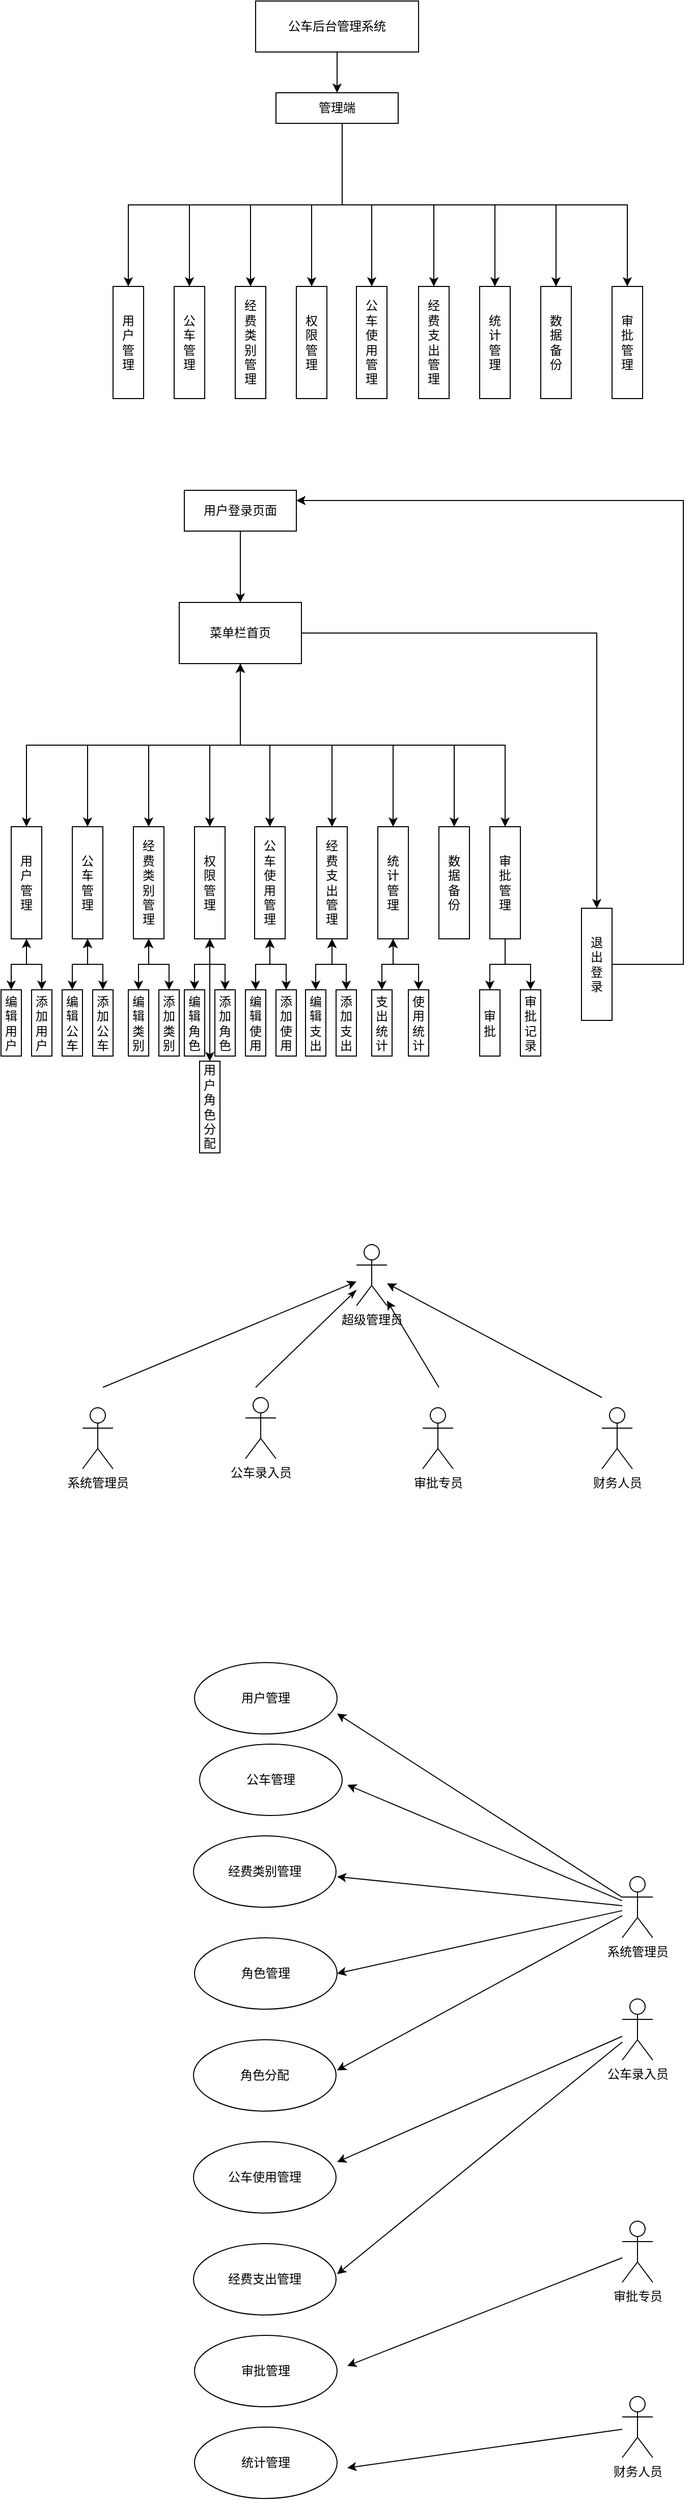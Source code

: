 <mxfile version="16.1.0" type="github">
  <diagram id="tKnEjriV3aYGxFc5lnND" name="Page-1">
    <mxGraphModel dx="1559" dy="891" grid="0" gridSize="10" guides="1" tooltips="1" connect="1" arrows="1" fold="1" page="1" pageScale="1" pageWidth="827" pageHeight="1169" math="0" shadow="0">
      <root>
        <mxCell id="0" />
        <mxCell id="1" parent="0" />
        <mxCell id="o7j8MIXzgkDj8vWXBpj4-12" style="edgeStyle=orthogonalEdgeStyle;rounded=0;orthogonalLoop=1;jettySize=auto;html=1;entryX=0.5;entryY=0;entryDx=0;entryDy=0;" edge="1" parent="1" source="o7j8MIXzgkDj8vWXBpj4-1" target="o7j8MIXzgkDj8vWXBpj4-7">
          <mxGeometry relative="1" as="geometry">
            <Array as="points">
              <mxPoint x="385" y="300" />
              <mxPoint x="355" y="300" />
            </Array>
          </mxGeometry>
        </mxCell>
        <mxCell id="o7j8MIXzgkDj8vWXBpj4-13" style="edgeStyle=orthogonalEdgeStyle;rounded=0;orthogonalLoop=1;jettySize=auto;html=1;" edge="1" parent="1" source="o7j8MIXzgkDj8vWXBpj4-1" target="o7j8MIXzgkDj8vWXBpj4-8">
          <mxGeometry relative="1" as="geometry">
            <Array as="points">
              <mxPoint x="385" y="300" />
              <mxPoint x="414" y="300" />
            </Array>
          </mxGeometry>
        </mxCell>
        <mxCell id="o7j8MIXzgkDj8vWXBpj4-14" style="edgeStyle=orthogonalEdgeStyle;rounded=0;orthogonalLoop=1;jettySize=auto;html=1;entryX=0.5;entryY=0;entryDx=0;entryDy=0;" edge="1" parent="1" source="o7j8MIXzgkDj8vWXBpj4-1" target="o7j8MIXzgkDj8vWXBpj4-9">
          <mxGeometry relative="1" as="geometry">
            <Array as="points">
              <mxPoint x="385" y="300" />
              <mxPoint x="475" y="300" />
            </Array>
          </mxGeometry>
        </mxCell>
        <mxCell id="o7j8MIXzgkDj8vWXBpj4-16" style="edgeStyle=orthogonalEdgeStyle;rounded=0;orthogonalLoop=1;jettySize=auto;html=1;entryX=0.5;entryY=0;entryDx=0;entryDy=0;" edge="1" parent="1" source="o7j8MIXzgkDj8vWXBpj4-1" target="o7j8MIXzgkDj8vWXBpj4-6">
          <mxGeometry relative="1" as="geometry">
            <Array as="points">
              <mxPoint x="385" y="300" />
              <mxPoint x="295" y="300" />
            </Array>
          </mxGeometry>
        </mxCell>
        <mxCell id="o7j8MIXzgkDj8vWXBpj4-20" style="edgeStyle=orthogonalEdgeStyle;rounded=0;orthogonalLoop=1;jettySize=auto;html=1;entryX=0.5;entryY=0;entryDx=0;entryDy=0;" edge="1" parent="1" source="o7j8MIXzgkDj8vWXBpj4-1" target="o7j8MIXzgkDj8vWXBpj4-10">
          <mxGeometry relative="1" as="geometry">
            <Array as="points">
              <mxPoint x="385" y="300" />
              <mxPoint x="535" y="300" />
            </Array>
          </mxGeometry>
        </mxCell>
        <mxCell id="o7j8MIXzgkDj8vWXBpj4-22" style="edgeStyle=orthogonalEdgeStyle;rounded=0;orthogonalLoop=1;jettySize=auto;html=1;entryX=0.5;entryY=0;entryDx=0;entryDy=0;" edge="1" parent="1" source="o7j8MIXzgkDj8vWXBpj4-1" target="o7j8MIXzgkDj8vWXBpj4-11">
          <mxGeometry relative="1" as="geometry">
            <Array as="points">
              <mxPoint x="385" y="300" />
              <mxPoint x="595" y="300" />
            </Array>
          </mxGeometry>
        </mxCell>
        <mxCell id="o7j8MIXzgkDj8vWXBpj4-23" style="edgeStyle=orthogonalEdgeStyle;rounded=0;orthogonalLoop=1;jettySize=auto;html=1;entryX=0.5;entryY=0;entryDx=0;entryDy=0;" edge="1" parent="1" source="o7j8MIXzgkDj8vWXBpj4-1" target="o7j8MIXzgkDj8vWXBpj4-5">
          <mxGeometry relative="1" as="geometry">
            <Array as="points">
              <mxPoint x="385" y="300" />
              <mxPoint x="235" y="300" />
            </Array>
          </mxGeometry>
        </mxCell>
        <mxCell id="o7j8MIXzgkDj8vWXBpj4-24" style="edgeStyle=orthogonalEdgeStyle;rounded=0;orthogonalLoop=1;jettySize=auto;html=1;entryX=0.5;entryY=0;entryDx=0;entryDy=0;" edge="1" parent="1" source="o7j8MIXzgkDj8vWXBpj4-1" target="o7j8MIXzgkDj8vWXBpj4-4">
          <mxGeometry relative="1" as="geometry">
            <Array as="points">
              <mxPoint x="385" y="300" />
              <mxPoint x="175" y="300" />
            </Array>
          </mxGeometry>
        </mxCell>
        <mxCell id="o7j8MIXzgkDj8vWXBpj4-149" style="edgeStyle=orthogonalEdgeStyle;rounded=0;orthogonalLoop=1;jettySize=auto;html=1;startArrow=none;startFill=0;" edge="1" parent="1" target="o7j8MIXzgkDj8vWXBpj4-146">
          <mxGeometry relative="1" as="geometry">
            <mxPoint x="390" y="300" as="sourcePoint" />
            <Array as="points">
              <mxPoint x="380" y="300" />
              <mxPoint x="665" y="300" />
            </Array>
          </mxGeometry>
        </mxCell>
        <mxCell id="o7j8MIXzgkDj8vWXBpj4-1" value="管理端" style="rounded=0;whiteSpace=wrap;html=1;" vertex="1" parent="1">
          <mxGeometry x="320" y="190" width="120" height="30" as="geometry" />
        </mxCell>
        <mxCell id="o7j8MIXzgkDj8vWXBpj4-4" value="用&lt;br&gt;户&lt;br&gt;管&lt;br&gt;理" style="rounded=0;whiteSpace=wrap;html=1;" vertex="1" parent="1">
          <mxGeometry x="160" y="380" width="30" height="110" as="geometry" />
        </mxCell>
        <mxCell id="o7j8MIXzgkDj8vWXBpj4-5" value="公&lt;br&gt;车&lt;br&gt;管&lt;br&gt;理" style="rounded=0;whiteSpace=wrap;html=1;" vertex="1" parent="1">
          <mxGeometry x="220" y="380" width="30" height="110" as="geometry" />
        </mxCell>
        <mxCell id="o7j8MIXzgkDj8vWXBpj4-6" value="经&lt;br&gt;费&lt;br&gt;类&lt;br&gt;别&lt;br&gt;管&lt;br&gt;理" style="rounded=0;whiteSpace=wrap;html=1;" vertex="1" parent="1">
          <mxGeometry x="280" y="380" width="30" height="110" as="geometry" />
        </mxCell>
        <mxCell id="o7j8MIXzgkDj8vWXBpj4-7" value="权&lt;br&gt;限&lt;br&gt;管&lt;br&gt;理" style="rounded=0;whiteSpace=wrap;html=1;" vertex="1" parent="1">
          <mxGeometry x="340" y="380" width="30" height="110" as="geometry" />
        </mxCell>
        <mxCell id="o7j8MIXzgkDj8vWXBpj4-8" value="公&lt;br&gt;车&lt;br&gt;使&lt;br&gt;用&lt;br&gt;管&lt;br&gt;理" style="rounded=0;whiteSpace=wrap;html=1;" vertex="1" parent="1">
          <mxGeometry x="399" y="380" width="30" height="110" as="geometry" />
        </mxCell>
        <mxCell id="o7j8MIXzgkDj8vWXBpj4-9" value="经&lt;br&gt;费&lt;br&gt;支&lt;br&gt;出&lt;br&gt;管&lt;br&gt;理" style="rounded=0;whiteSpace=wrap;html=1;" vertex="1" parent="1">
          <mxGeometry x="460" y="380" width="30" height="110" as="geometry" />
        </mxCell>
        <mxCell id="o7j8MIXzgkDj8vWXBpj4-10" value="统&lt;br&gt;计&lt;br&gt;管&lt;br&gt;理" style="rounded=0;whiteSpace=wrap;html=1;" vertex="1" parent="1">
          <mxGeometry x="520" y="380" width="30" height="110" as="geometry" />
        </mxCell>
        <mxCell id="o7j8MIXzgkDj8vWXBpj4-11" value="数&lt;br&gt;据&lt;br&gt;备&lt;br&gt;份" style="rounded=0;whiteSpace=wrap;html=1;" vertex="1" parent="1">
          <mxGeometry x="580" y="380" width="30" height="110" as="geometry" />
        </mxCell>
        <mxCell id="o7j8MIXzgkDj8vWXBpj4-26" style="edgeStyle=orthogonalEdgeStyle;rounded=0;orthogonalLoop=1;jettySize=auto;html=1;entryX=0.5;entryY=0;entryDx=0;entryDy=0;" edge="1" parent="1" source="o7j8MIXzgkDj8vWXBpj4-25" target="o7j8MIXzgkDj8vWXBpj4-1">
          <mxGeometry relative="1" as="geometry" />
        </mxCell>
        <mxCell id="o7j8MIXzgkDj8vWXBpj4-25" value="&lt;span&gt;公车后台管理系统&lt;/span&gt;" style="rounded=0;whiteSpace=wrap;html=1;" vertex="1" parent="1">
          <mxGeometry x="300" y="100" width="160" height="50" as="geometry" />
        </mxCell>
        <mxCell id="o7j8MIXzgkDj8vWXBpj4-32" value="" style="edgeStyle=orthogonalEdgeStyle;rounded=0;orthogonalLoop=1;jettySize=auto;html=1;" edge="1" parent="1" source="o7j8MIXzgkDj8vWXBpj4-27" target="o7j8MIXzgkDj8vWXBpj4-31">
          <mxGeometry relative="1" as="geometry" />
        </mxCell>
        <mxCell id="o7j8MIXzgkDj8vWXBpj4-27" value="用户登录页面" style="rounded=0;whiteSpace=wrap;html=1;" vertex="1" parent="1">
          <mxGeometry x="230" y="580" width="110" height="40" as="geometry" />
        </mxCell>
        <mxCell id="o7j8MIXzgkDj8vWXBpj4-100" style="edgeStyle=orthogonalEdgeStyle;rounded=0;orthogonalLoop=1;jettySize=auto;html=1;entryX=0.5;entryY=0;entryDx=0;entryDy=0;" edge="1" parent="1" source="o7j8MIXzgkDj8vWXBpj4-31" target="o7j8MIXzgkDj8vWXBpj4-99">
          <mxGeometry relative="1" as="geometry" />
        </mxCell>
        <mxCell id="o7j8MIXzgkDj8vWXBpj4-145" style="edgeStyle=orthogonalEdgeStyle;rounded=0;orthogonalLoop=1;jettySize=auto;html=1;startArrow=classic;startFill=1;" edge="1" parent="1" source="o7j8MIXzgkDj8vWXBpj4-31" target="o7j8MIXzgkDj8vWXBpj4-144">
          <mxGeometry relative="1" as="geometry">
            <Array as="points">
              <mxPoint x="285" y="830" />
              <mxPoint x="545" y="830" />
            </Array>
          </mxGeometry>
        </mxCell>
        <mxCell id="o7j8MIXzgkDj8vWXBpj4-31" value="菜单栏首页" style="whiteSpace=wrap;html=1;rounded=0;" vertex="1" parent="1">
          <mxGeometry x="225" y="690" width="120" height="60" as="geometry" />
        </mxCell>
        <mxCell id="o7j8MIXzgkDj8vWXBpj4-83" style="edgeStyle=orthogonalEdgeStyle;rounded=0;orthogonalLoop=1;jettySize=auto;html=1;entryX=0.5;entryY=0;entryDx=0;entryDy=0;" edge="1" parent="1" target="o7j8MIXzgkDj8vWXBpj4-94">
          <mxGeometry relative="1" as="geometry">
            <mxPoint x="285" y="750" as="sourcePoint" />
            <Array as="points">
              <mxPoint x="285" y="830" />
              <mxPoint x="255" y="830" />
            </Array>
          </mxGeometry>
        </mxCell>
        <mxCell id="o7j8MIXzgkDj8vWXBpj4-84" style="edgeStyle=orthogonalEdgeStyle;rounded=0;orthogonalLoop=1;jettySize=auto;html=1;" edge="1" parent="1" target="o7j8MIXzgkDj8vWXBpj4-95">
          <mxGeometry relative="1" as="geometry">
            <mxPoint x="285" y="750" as="sourcePoint" />
            <Array as="points">
              <mxPoint x="285" y="830" />
              <mxPoint x="314" y="830" />
            </Array>
          </mxGeometry>
        </mxCell>
        <mxCell id="o7j8MIXzgkDj8vWXBpj4-85" style="edgeStyle=orthogonalEdgeStyle;rounded=0;orthogonalLoop=1;jettySize=auto;html=1;entryX=0.5;entryY=0;entryDx=0;entryDy=0;" edge="1" parent="1" target="o7j8MIXzgkDj8vWXBpj4-96">
          <mxGeometry relative="1" as="geometry">
            <mxPoint x="285" y="750" as="sourcePoint" />
            <Array as="points">
              <mxPoint x="285" y="830" />
              <mxPoint x="375" y="830" />
            </Array>
          </mxGeometry>
        </mxCell>
        <mxCell id="o7j8MIXzgkDj8vWXBpj4-86" style="edgeStyle=orthogonalEdgeStyle;rounded=0;orthogonalLoop=1;jettySize=auto;html=1;entryX=0.5;entryY=0;entryDx=0;entryDy=0;" edge="1" parent="1" target="o7j8MIXzgkDj8vWXBpj4-93">
          <mxGeometry relative="1" as="geometry">
            <mxPoint x="285" y="750" as="sourcePoint" />
            <Array as="points">
              <mxPoint x="285" y="830" />
              <mxPoint x="195" y="830" />
            </Array>
          </mxGeometry>
        </mxCell>
        <mxCell id="o7j8MIXzgkDj8vWXBpj4-87" style="edgeStyle=orthogonalEdgeStyle;rounded=0;orthogonalLoop=1;jettySize=auto;html=1;entryX=0.5;entryY=0;entryDx=0;entryDy=0;" edge="1" parent="1" target="o7j8MIXzgkDj8vWXBpj4-97">
          <mxGeometry relative="1" as="geometry">
            <mxPoint x="285" y="750" as="sourcePoint" />
            <Array as="points">
              <mxPoint x="285" y="830" />
              <mxPoint x="435" y="830" />
            </Array>
          </mxGeometry>
        </mxCell>
        <mxCell id="o7j8MIXzgkDj8vWXBpj4-88" style="edgeStyle=orthogonalEdgeStyle;rounded=0;orthogonalLoop=1;jettySize=auto;html=1;entryX=0.5;entryY=0;entryDx=0;entryDy=0;" edge="1" parent="1" target="o7j8MIXzgkDj8vWXBpj4-98">
          <mxGeometry relative="1" as="geometry">
            <mxPoint x="285" y="750" as="sourcePoint" />
            <Array as="points">
              <mxPoint x="285" y="830" />
              <mxPoint x="495" y="830" />
            </Array>
          </mxGeometry>
        </mxCell>
        <mxCell id="o7j8MIXzgkDj8vWXBpj4-89" style="edgeStyle=orthogonalEdgeStyle;rounded=0;orthogonalLoop=1;jettySize=auto;html=1;entryX=0.5;entryY=0;entryDx=0;entryDy=0;" edge="1" parent="1" target="o7j8MIXzgkDj8vWXBpj4-92">
          <mxGeometry relative="1" as="geometry">
            <mxPoint x="285" y="750" as="sourcePoint" />
            <Array as="points">
              <mxPoint x="285" y="830" />
              <mxPoint x="135" y="830" />
            </Array>
          </mxGeometry>
        </mxCell>
        <mxCell id="o7j8MIXzgkDj8vWXBpj4-90" style="edgeStyle=orthogonalEdgeStyle;rounded=0;orthogonalLoop=1;jettySize=auto;html=1;entryX=0.5;entryY=0;entryDx=0;entryDy=0;startArrow=classic;startFill=1;" edge="1" parent="1" target="o7j8MIXzgkDj8vWXBpj4-91">
          <mxGeometry relative="1" as="geometry">
            <mxPoint x="285" y="750" as="sourcePoint" />
            <Array as="points">
              <mxPoint x="285" y="830" />
              <mxPoint x="75" y="830" />
            </Array>
          </mxGeometry>
        </mxCell>
        <mxCell id="o7j8MIXzgkDj8vWXBpj4-107" style="edgeStyle=orthogonalEdgeStyle;rounded=0;orthogonalLoop=1;jettySize=auto;html=1;entryX=0.5;entryY=0;entryDx=0;entryDy=0;" edge="1" parent="1" source="o7j8MIXzgkDj8vWXBpj4-91" target="o7j8MIXzgkDj8vWXBpj4-101">
          <mxGeometry relative="1" as="geometry" />
        </mxCell>
        <mxCell id="o7j8MIXzgkDj8vWXBpj4-108" style="edgeStyle=orthogonalEdgeStyle;rounded=0;orthogonalLoop=1;jettySize=auto;html=1;startArrow=classic;startFill=1;" edge="1" parent="1" source="o7j8MIXzgkDj8vWXBpj4-91" target="o7j8MIXzgkDj8vWXBpj4-102">
          <mxGeometry relative="1" as="geometry" />
        </mxCell>
        <mxCell id="o7j8MIXzgkDj8vWXBpj4-91" value="用&lt;br&gt;户&lt;br&gt;管&lt;br&gt;理" style="rounded=0;whiteSpace=wrap;html=1;" vertex="1" parent="1">
          <mxGeometry x="60" y="910" width="30" height="110" as="geometry" />
        </mxCell>
        <mxCell id="o7j8MIXzgkDj8vWXBpj4-129" style="edgeStyle=orthogonalEdgeStyle;rounded=0;orthogonalLoop=1;jettySize=auto;html=1;entryX=0.5;entryY=0;entryDx=0;entryDy=0;startArrow=classic;startFill=1;" edge="1" parent="1" source="o7j8MIXzgkDj8vWXBpj4-92" target="o7j8MIXzgkDj8vWXBpj4-118">
          <mxGeometry relative="1" as="geometry" />
        </mxCell>
        <mxCell id="o7j8MIXzgkDj8vWXBpj4-130" style="edgeStyle=orthogonalEdgeStyle;rounded=0;orthogonalLoop=1;jettySize=auto;html=1;entryX=0.5;entryY=0;entryDx=0;entryDy=0;startArrow=classic;startFill=1;" edge="1" parent="1" source="o7j8MIXzgkDj8vWXBpj4-92" target="o7j8MIXzgkDj8vWXBpj4-119">
          <mxGeometry relative="1" as="geometry" />
        </mxCell>
        <mxCell id="o7j8MIXzgkDj8vWXBpj4-92" value="公&lt;br&gt;车&lt;br&gt;管&lt;br&gt;理" style="rounded=0;whiteSpace=wrap;html=1;" vertex="1" parent="1">
          <mxGeometry x="120" y="910" width="30" height="110" as="geometry" />
        </mxCell>
        <mxCell id="o7j8MIXzgkDj8vWXBpj4-131" style="edgeStyle=orthogonalEdgeStyle;rounded=0;orthogonalLoop=1;jettySize=auto;html=1;entryX=0.5;entryY=0;entryDx=0;entryDy=0;startArrow=classic;startFill=1;" edge="1" parent="1" source="o7j8MIXzgkDj8vWXBpj4-93" target="o7j8MIXzgkDj8vWXBpj4-120">
          <mxGeometry relative="1" as="geometry" />
        </mxCell>
        <mxCell id="o7j8MIXzgkDj8vWXBpj4-132" style="edgeStyle=orthogonalEdgeStyle;rounded=0;orthogonalLoop=1;jettySize=auto;html=1;entryX=0.5;entryY=0;entryDx=0;entryDy=0;startArrow=classic;startFill=1;" edge="1" parent="1" source="o7j8MIXzgkDj8vWXBpj4-93" target="o7j8MIXzgkDj8vWXBpj4-121">
          <mxGeometry relative="1" as="geometry" />
        </mxCell>
        <mxCell id="o7j8MIXzgkDj8vWXBpj4-93" value="经&lt;br&gt;费&lt;br&gt;类&lt;br&gt;别&lt;br&gt;管&lt;br&gt;理" style="rounded=0;whiteSpace=wrap;html=1;" vertex="1" parent="1">
          <mxGeometry x="180" y="910" width="30" height="110" as="geometry" />
        </mxCell>
        <mxCell id="o7j8MIXzgkDj8vWXBpj4-133" style="edgeStyle=orthogonalEdgeStyle;rounded=0;orthogonalLoop=1;jettySize=auto;html=1;entryX=0.5;entryY=0;entryDx=0;entryDy=0;startArrow=classic;startFill=1;" edge="1" parent="1" source="o7j8MIXzgkDj8vWXBpj4-94" target="o7j8MIXzgkDj8vWXBpj4-122">
          <mxGeometry relative="1" as="geometry" />
        </mxCell>
        <mxCell id="o7j8MIXzgkDj8vWXBpj4-134" style="edgeStyle=orthogonalEdgeStyle;rounded=0;orthogonalLoop=1;jettySize=auto;html=1;startArrow=classic;startFill=1;" edge="1" parent="1" source="o7j8MIXzgkDj8vWXBpj4-94" target="o7j8MIXzgkDj8vWXBpj4-123">
          <mxGeometry relative="1" as="geometry" />
        </mxCell>
        <mxCell id="o7j8MIXzgkDj8vWXBpj4-135" style="edgeStyle=orthogonalEdgeStyle;rounded=0;orthogonalLoop=1;jettySize=auto;html=1;entryX=0.5;entryY=0;entryDx=0;entryDy=0;startArrow=classic;startFill=1;" edge="1" parent="1" source="o7j8MIXzgkDj8vWXBpj4-94" target="o7j8MIXzgkDj8vWXBpj4-128">
          <mxGeometry relative="1" as="geometry" />
        </mxCell>
        <mxCell id="o7j8MIXzgkDj8vWXBpj4-94" value="权&lt;br&gt;限&lt;br&gt;管&lt;br&gt;理" style="rounded=0;whiteSpace=wrap;html=1;" vertex="1" parent="1">
          <mxGeometry x="240" y="910" width="30" height="110" as="geometry" />
        </mxCell>
        <mxCell id="o7j8MIXzgkDj8vWXBpj4-136" style="edgeStyle=orthogonalEdgeStyle;rounded=0;orthogonalLoop=1;jettySize=auto;html=1;entryX=0.5;entryY=0;entryDx=0;entryDy=0;startArrow=classic;startFill=1;" edge="1" parent="1" source="o7j8MIXzgkDj8vWXBpj4-95" target="o7j8MIXzgkDj8vWXBpj4-124">
          <mxGeometry relative="1" as="geometry" />
        </mxCell>
        <mxCell id="o7j8MIXzgkDj8vWXBpj4-137" style="edgeStyle=orthogonalEdgeStyle;rounded=0;orthogonalLoop=1;jettySize=auto;html=1;startArrow=classic;startFill=1;" edge="1" parent="1" source="o7j8MIXzgkDj8vWXBpj4-95" target="o7j8MIXzgkDj8vWXBpj4-125">
          <mxGeometry relative="1" as="geometry" />
        </mxCell>
        <mxCell id="o7j8MIXzgkDj8vWXBpj4-95" value="公&lt;br&gt;车&lt;br&gt;使&lt;br&gt;用&lt;br&gt;管&lt;br&gt;理" style="rounded=0;whiteSpace=wrap;html=1;" vertex="1" parent="1">
          <mxGeometry x="299" y="910" width="30" height="110" as="geometry" />
        </mxCell>
        <mxCell id="o7j8MIXzgkDj8vWXBpj4-138" style="edgeStyle=orthogonalEdgeStyle;rounded=0;orthogonalLoop=1;jettySize=auto;html=1;entryX=0.5;entryY=0;entryDx=0;entryDy=0;startArrow=classic;startFill=1;" edge="1" parent="1" source="o7j8MIXzgkDj8vWXBpj4-96" target="o7j8MIXzgkDj8vWXBpj4-126">
          <mxGeometry relative="1" as="geometry" />
        </mxCell>
        <mxCell id="o7j8MIXzgkDj8vWXBpj4-139" style="edgeStyle=orthogonalEdgeStyle;rounded=0;orthogonalLoop=1;jettySize=auto;html=1;startArrow=classic;startFill=1;" edge="1" parent="1" source="o7j8MIXzgkDj8vWXBpj4-96" target="o7j8MIXzgkDj8vWXBpj4-127">
          <mxGeometry relative="1" as="geometry" />
        </mxCell>
        <mxCell id="o7j8MIXzgkDj8vWXBpj4-96" value="经&lt;br&gt;费&lt;br&gt;支&lt;br&gt;出&lt;br&gt;管&lt;br&gt;理" style="rounded=0;whiteSpace=wrap;html=1;" vertex="1" parent="1">
          <mxGeometry x="360" y="910" width="30" height="110" as="geometry" />
        </mxCell>
        <mxCell id="o7j8MIXzgkDj8vWXBpj4-142" style="edgeStyle=orthogonalEdgeStyle;rounded=0;orthogonalLoop=1;jettySize=auto;html=1;entryX=0.5;entryY=0;entryDx=0;entryDy=0;startArrow=classic;startFill=1;" edge="1" parent="1" source="o7j8MIXzgkDj8vWXBpj4-97" target="o7j8MIXzgkDj8vWXBpj4-140">
          <mxGeometry relative="1" as="geometry" />
        </mxCell>
        <mxCell id="o7j8MIXzgkDj8vWXBpj4-143" style="edgeStyle=orthogonalEdgeStyle;rounded=0;orthogonalLoop=1;jettySize=auto;html=1;entryX=0.5;entryY=0;entryDx=0;entryDy=0;startArrow=classic;startFill=1;" edge="1" parent="1" source="o7j8MIXzgkDj8vWXBpj4-97" target="o7j8MIXzgkDj8vWXBpj4-141">
          <mxGeometry relative="1" as="geometry" />
        </mxCell>
        <mxCell id="o7j8MIXzgkDj8vWXBpj4-97" value="统&lt;br&gt;计&lt;br&gt;管&lt;br&gt;理" style="rounded=0;whiteSpace=wrap;html=1;" vertex="1" parent="1">
          <mxGeometry x="420" y="910" width="30" height="110" as="geometry" />
        </mxCell>
        <mxCell id="o7j8MIXzgkDj8vWXBpj4-98" value="数&lt;br&gt;据&lt;br&gt;备&lt;br&gt;份" style="rounded=0;whiteSpace=wrap;html=1;" vertex="1" parent="1">
          <mxGeometry x="480" y="910" width="30" height="110" as="geometry" />
        </mxCell>
        <mxCell id="o7j8MIXzgkDj8vWXBpj4-103" style="edgeStyle=orthogonalEdgeStyle;rounded=0;orthogonalLoop=1;jettySize=auto;html=1;entryX=1;entryY=0.25;entryDx=0;entryDy=0;" edge="1" parent="1" source="o7j8MIXzgkDj8vWXBpj4-99" target="o7j8MIXzgkDj8vWXBpj4-27">
          <mxGeometry relative="1" as="geometry">
            <Array as="points">
              <mxPoint x="720" y="1045" />
              <mxPoint x="720" y="590" />
            </Array>
          </mxGeometry>
        </mxCell>
        <mxCell id="o7j8MIXzgkDj8vWXBpj4-99" value="退&lt;br&gt;出&lt;br&gt;登&lt;br&gt;录" style="rounded=0;whiteSpace=wrap;html=1;" vertex="1" parent="1">
          <mxGeometry x="620" y="990" width="30" height="110" as="geometry" />
        </mxCell>
        <mxCell id="o7j8MIXzgkDj8vWXBpj4-101" value="编&lt;br&gt;辑&lt;br&gt;用&lt;br&gt;户" style="rounded=0;whiteSpace=wrap;html=1;" vertex="1" parent="1">
          <mxGeometry x="50" y="1070" width="20" height="65" as="geometry" />
        </mxCell>
        <mxCell id="o7j8MIXzgkDj8vWXBpj4-102" value="添&lt;br&gt;加&lt;br&gt;用&lt;br&gt;户" style="rounded=0;whiteSpace=wrap;html=1;" vertex="1" parent="1">
          <mxGeometry x="80" y="1070" width="20" height="65" as="geometry" />
        </mxCell>
        <mxCell id="o7j8MIXzgkDj8vWXBpj4-118" value="编&lt;br&gt;辑&lt;br&gt;公车" style="rounded=0;whiteSpace=wrap;html=1;" vertex="1" parent="1">
          <mxGeometry x="110" y="1070" width="20" height="65" as="geometry" />
        </mxCell>
        <mxCell id="o7j8MIXzgkDj8vWXBpj4-119" value="添&lt;br&gt;加&lt;br&gt;公车" style="rounded=0;whiteSpace=wrap;html=1;" vertex="1" parent="1">
          <mxGeometry x="140" y="1070" width="20" height="65" as="geometry" />
        </mxCell>
        <mxCell id="o7j8MIXzgkDj8vWXBpj4-120" value="编&lt;br&gt;辑&lt;br&gt;类别" style="rounded=0;whiteSpace=wrap;html=1;" vertex="1" parent="1">
          <mxGeometry x="175" y="1070" width="20" height="65" as="geometry" />
        </mxCell>
        <mxCell id="o7j8MIXzgkDj8vWXBpj4-121" value="添&lt;br&gt;加&lt;br&gt;类别" style="rounded=0;whiteSpace=wrap;html=1;" vertex="1" parent="1">
          <mxGeometry x="205" y="1070" width="20" height="65" as="geometry" />
        </mxCell>
        <mxCell id="o7j8MIXzgkDj8vWXBpj4-122" value="编&lt;br&gt;辑&lt;br&gt;角色" style="rounded=0;whiteSpace=wrap;html=1;" vertex="1" parent="1">
          <mxGeometry x="230" y="1070" width="20" height="65" as="geometry" />
        </mxCell>
        <mxCell id="o7j8MIXzgkDj8vWXBpj4-123" value="添&lt;br&gt;加&lt;br&gt;角色" style="rounded=0;whiteSpace=wrap;html=1;" vertex="1" parent="1">
          <mxGeometry x="260" y="1070" width="20" height="65" as="geometry" />
        </mxCell>
        <mxCell id="o7j8MIXzgkDj8vWXBpj4-124" value="编&lt;br&gt;辑&lt;br&gt;使用" style="rounded=0;whiteSpace=wrap;html=1;" vertex="1" parent="1">
          <mxGeometry x="290" y="1070" width="20" height="65" as="geometry" />
        </mxCell>
        <mxCell id="o7j8MIXzgkDj8vWXBpj4-125" value="添&lt;br&gt;加&lt;br&gt;使用" style="rounded=0;whiteSpace=wrap;html=1;" vertex="1" parent="1">
          <mxGeometry x="320" y="1070" width="20" height="65" as="geometry" />
        </mxCell>
        <mxCell id="o7j8MIXzgkDj8vWXBpj4-126" value="编&lt;br&gt;辑&lt;br&gt;支出" style="rounded=0;whiteSpace=wrap;html=1;" vertex="1" parent="1">
          <mxGeometry x="349" y="1070" width="20" height="65" as="geometry" />
        </mxCell>
        <mxCell id="o7j8MIXzgkDj8vWXBpj4-127" value="添&lt;br&gt;加&lt;br&gt;支出" style="rounded=0;whiteSpace=wrap;html=1;" vertex="1" parent="1">
          <mxGeometry x="379" y="1070" width="20" height="65" as="geometry" />
        </mxCell>
        <mxCell id="o7j8MIXzgkDj8vWXBpj4-128" value="用户角色分配" style="rounded=0;whiteSpace=wrap;html=1;" vertex="1" parent="1">
          <mxGeometry x="245" y="1140" width="20" height="90" as="geometry" />
        </mxCell>
        <mxCell id="o7j8MIXzgkDj8vWXBpj4-140" value="支出统计" style="rounded=0;whiteSpace=wrap;html=1;" vertex="1" parent="1">
          <mxGeometry x="414" y="1070" width="20" height="65" as="geometry" />
        </mxCell>
        <mxCell id="o7j8MIXzgkDj8vWXBpj4-141" value="使用统计" style="rounded=0;whiteSpace=wrap;html=1;" vertex="1" parent="1">
          <mxGeometry x="450" y="1070" width="20" height="65" as="geometry" />
        </mxCell>
        <mxCell id="o7j8MIXzgkDj8vWXBpj4-152" style="edgeStyle=orthogonalEdgeStyle;rounded=0;orthogonalLoop=1;jettySize=auto;html=1;entryX=0.5;entryY=0;entryDx=0;entryDy=0;startArrow=none;startFill=0;" edge="1" parent="1" source="o7j8MIXzgkDj8vWXBpj4-144" target="o7j8MIXzgkDj8vWXBpj4-150">
          <mxGeometry relative="1" as="geometry" />
        </mxCell>
        <mxCell id="o7j8MIXzgkDj8vWXBpj4-153" style="edgeStyle=orthogonalEdgeStyle;rounded=0;orthogonalLoop=1;jettySize=auto;html=1;entryX=0.5;entryY=0;entryDx=0;entryDy=0;startArrow=none;startFill=0;" edge="1" parent="1" source="o7j8MIXzgkDj8vWXBpj4-144" target="o7j8MIXzgkDj8vWXBpj4-151">
          <mxGeometry relative="1" as="geometry" />
        </mxCell>
        <mxCell id="o7j8MIXzgkDj8vWXBpj4-144" value="审&lt;br&gt;批&lt;br&gt;管&lt;br&gt;理" style="rounded=0;whiteSpace=wrap;html=1;" vertex="1" parent="1">
          <mxGeometry x="530" y="910" width="30" height="110" as="geometry" />
        </mxCell>
        <mxCell id="o7j8MIXzgkDj8vWXBpj4-146" value="审&lt;br&gt;批&lt;br&gt;管&lt;br&gt;理" style="rounded=0;whiteSpace=wrap;html=1;" vertex="1" parent="1">
          <mxGeometry x="650" y="380" width="30" height="110" as="geometry" />
        </mxCell>
        <mxCell id="o7j8MIXzgkDj8vWXBpj4-150" value="审批" style="rounded=0;whiteSpace=wrap;html=1;" vertex="1" parent="1">
          <mxGeometry x="520" y="1070" width="20" height="65" as="geometry" />
        </mxCell>
        <mxCell id="o7j8MIXzgkDj8vWXBpj4-151" value="审批记录" style="rounded=0;whiteSpace=wrap;html=1;" vertex="1" parent="1">
          <mxGeometry x="560" y="1070" width="20" height="65" as="geometry" />
        </mxCell>
        <mxCell id="o7j8MIXzgkDj8vWXBpj4-162" style="rounded=0;orthogonalLoop=1;jettySize=auto;html=1;startArrow=classicThin;startFill=1;endArrow=none;endFill=0;" edge="1" parent="1" source="o7j8MIXzgkDj8vWXBpj4-154">
          <mxGeometry relative="1" as="geometry">
            <mxPoint x="300" y="1460" as="targetPoint" />
          </mxGeometry>
        </mxCell>
        <mxCell id="o7j8MIXzgkDj8vWXBpj4-163" style="edgeStyle=none;rounded=0;orthogonalLoop=1;jettySize=auto;html=1;startArrow=classic;startFill=1;endArrow=none;endFill=0;" edge="1" parent="1" source="o7j8MIXzgkDj8vWXBpj4-154">
          <mxGeometry relative="1" as="geometry">
            <mxPoint x="480" y="1460" as="targetPoint" />
          </mxGeometry>
        </mxCell>
        <mxCell id="o7j8MIXzgkDj8vWXBpj4-164" style="edgeStyle=none;rounded=0;orthogonalLoop=1;jettySize=auto;html=1;startArrow=classic;startFill=1;endArrow=none;endFill=0;" edge="1" parent="1" source="o7j8MIXzgkDj8vWXBpj4-154">
          <mxGeometry relative="1" as="geometry">
            <mxPoint x="640" y="1470" as="targetPoint" />
          </mxGeometry>
        </mxCell>
        <mxCell id="o7j8MIXzgkDj8vWXBpj4-165" style="edgeStyle=none;rounded=0;orthogonalLoop=1;jettySize=auto;html=1;startArrow=classic;startFill=1;endArrow=none;endFill=0;" edge="1" parent="1" source="o7j8MIXzgkDj8vWXBpj4-154">
          <mxGeometry relative="1" as="geometry">
            <mxPoint x="150" y="1460" as="targetPoint" />
          </mxGeometry>
        </mxCell>
        <mxCell id="o7j8MIXzgkDj8vWXBpj4-154" value="超级管理员" style="shape=umlActor;verticalLabelPosition=bottom;verticalAlign=top;html=1;outlineConnect=0;" vertex="1" parent="1">
          <mxGeometry x="399" y="1320" width="30" height="60" as="geometry" />
        </mxCell>
        <mxCell id="o7j8MIXzgkDj8vWXBpj4-155" value="公车录入员" style="shape=umlActor;verticalLabelPosition=bottom;verticalAlign=top;html=1;outlineConnect=0;" vertex="1" parent="1">
          <mxGeometry x="290" y="1470" width="30" height="60" as="geometry" />
        </mxCell>
        <mxCell id="o7j8MIXzgkDj8vWXBpj4-156" value="审批专员" style="shape=umlActor;verticalLabelPosition=bottom;verticalAlign=top;html=1;outlineConnect=0;" vertex="1" parent="1">
          <mxGeometry x="464" y="1480" width="30" height="60" as="geometry" />
        </mxCell>
        <mxCell id="o7j8MIXzgkDj8vWXBpj4-157" value="财务人员" style="shape=umlActor;verticalLabelPosition=bottom;verticalAlign=top;html=1;outlineConnect=0;" vertex="1" parent="1">
          <mxGeometry x="640" y="1480" width="30" height="60" as="geometry" />
        </mxCell>
        <mxCell id="o7j8MIXzgkDj8vWXBpj4-158" value="系统管理员" style="shape=umlActor;verticalLabelPosition=bottom;verticalAlign=top;html=1;outlineConnect=0;" vertex="1" parent="1">
          <mxGeometry x="130" y="1480" width="30" height="60" as="geometry" />
        </mxCell>
        <mxCell id="o7j8MIXzgkDj8vWXBpj4-189" value="统计管理" style="ellipse;whiteSpace=wrap;html=1;" vertex="1" parent="1">
          <mxGeometry x="240" y="2480" width="140" height="70" as="geometry" />
        </mxCell>
        <mxCell id="o7j8MIXzgkDj8vWXBpj4-191" value="审批管理" style="ellipse;whiteSpace=wrap;html=1;" vertex="1" parent="1">
          <mxGeometry x="240" y="2390" width="140" height="70" as="geometry" />
        </mxCell>
        <mxCell id="o7j8MIXzgkDj8vWXBpj4-192" value="用户管理" style="ellipse;whiteSpace=wrap;html=1;" vertex="1" parent="1">
          <mxGeometry x="240" y="1730" width="140" height="70" as="geometry" />
        </mxCell>
        <mxCell id="o7j8MIXzgkDj8vWXBpj4-193" value="经费支出管理" style="ellipse;whiteSpace=wrap;html=1;" vertex="1" parent="1">
          <mxGeometry x="239" y="2300" width="140" height="70" as="geometry" />
        </mxCell>
        <mxCell id="o7j8MIXzgkDj8vWXBpj4-194" value="公车使用管理" style="ellipse;whiteSpace=wrap;html=1;" vertex="1" parent="1">
          <mxGeometry x="239" y="2200" width="140" height="70" as="geometry" />
        </mxCell>
        <mxCell id="o7j8MIXzgkDj8vWXBpj4-195" value="角色分配" style="ellipse;whiteSpace=wrap;html=1;" vertex="1" parent="1">
          <mxGeometry x="239" y="2100" width="140" height="70" as="geometry" />
        </mxCell>
        <mxCell id="o7j8MIXzgkDj8vWXBpj4-196" value="公车管理" style="ellipse;whiteSpace=wrap;html=1;" vertex="1" parent="1">
          <mxGeometry x="245" y="1810" width="140" height="70" as="geometry" />
        </mxCell>
        <mxCell id="o7j8MIXzgkDj8vWXBpj4-197" value="经费类别管理" style="ellipse;whiteSpace=wrap;html=1;" vertex="1" parent="1">
          <mxGeometry x="239" y="1900" width="140" height="70" as="geometry" />
        </mxCell>
        <mxCell id="o7j8MIXzgkDj8vWXBpj4-198" value="角色管理" style="ellipse;whiteSpace=wrap;html=1;" vertex="1" parent="1">
          <mxGeometry x="240" y="2000" width="140" height="70" as="geometry" />
        </mxCell>
        <mxCell id="o7j8MIXzgkDj8vWXBpj4-218" style="edgeStyle=none;rounded=0;orthogonalLoop=1;jettySize=auto;html=1;entryX=1;entryY=0.714;entryDx=0;entryDy=0;entryPerimeter=0;startArrow=none;startFill=0;endArrow=classic;endFill=1;" edge="1" parent="1" source="o7j8MIXzgkDj8vWXBpj4-200" target="o7j8MIXzgkDj8vWXBpj4-192">
          <mxGeometry relative="1" as="geometry" />
        </mxCell>
        <mxCell id="o7j8MIXzgkDj8vWXBpj4-219" style="edgeStyle=none;rounded=0;orthogonalLoop=1;jettySize=auto;html=1;startArrow=none;startFill=0;endArrow=classic;endFill=1;" edge="1" parent="1" source="o7j8MIXzgkDj8vWXBpj4-200">
          <mxGeometry relative="1" as="geometry">
            <mxPoint x="390" y="1850" as="targetPoint" />
          </mxGeometry>
        </mxCell>
        <mxCell id="o7j8MIXzgkDj8vWXBpj4-220" style="edgeStyle=none;rounded=0;orthogonalLoop=1;jettySize=auto;html=1;startArrow=none;startFill=0;endArrow=classic;endFill=1;" edge="1" parent="1" source="o7j8MIXzgkDj8vWXBpj4-200">
          <mxGeometry relative="1" as="geometry">
            <mxPoint x="380" y="1940" as="targetPoint" />
          </mxGeometry>
        </mxCell>
        <mxCell id="o7j8MIXzgkDj8vWXBpj4-221" style="edgeStyle=none;rounded=0;orthogonalLoop=1;jettySize=auto;html=1;entryX=1;entryY=0.5;entryDx=0;entryDy=0;startArrow=none;startFill=0;endArrow=classic;endFill=1;" edge="1" parent="1" source="o7j8MIXzgkDj8vWXBpj4-200" target="o7j8MIXzgkDj8vWXBpj4-198">
          <mxGeometry relative="1" as="geometry" />
        </mxCell>
        <mxCell id="o7j8MIXzgkDj8vWXBpj4-222" style="edgeStyle=none;rounded=0;orthogonalLoop=1;jettySize=auto;html=1;startArrow=none;startFill=0;endArrow=classic;endFill=1;" edge="1" parent="1" source="o7j8MIXzgkDj8vWXBpj4-200">
          <mxGeometry relative="1" as="geometry">
            <mxPoint x="380" y="2130" as="targetPoint" />
          </mxGeometry>
        </mxCell>
        <mxCell id="o7j8MIXzgkDj8vWXBpj4-200" value="系统管理员" style="shape=umlActor;verticalLabelPosition=bottom;verticalAlign=top;html=1;outlineConnect=0;" vertex="1" parent="1">
          <mxGeometry x="660" y="1940" width="30" height="60" as="geometry" />
        </mxCell>
        <mxCell id="o7j8MIXzgkDj8vWXBpj4-223" style="edgeStyle=none;rounded=0;orthogonalLoop=1;jettySize=auto;html=1;startArrow=none;startFill=0;endArrow=classic;endFill=1;" edge="1" parent="1" source="o7j8MIXzgkDj8vWXBpj4-201">
          <mxGeometry relative="1" as="geometry">
            <mxPoint x="380" y="2220" as="targetPoint" />
          </mxGeometry>
        </mxCell>
        <mxCell id="o7j8MIXzgkDj8vWXBpj4-224" style="edgeStyle=none;rounded=0;orthogonalLoop=1;jettySize=auto;html=1;startArrow=none;startFill=0;endArrow=classic;endFill=1;" edge="1" parent="1" source="o7j8MIXzgkDj8vWXBpj4-201">
          <mxGeometry relative="1" as="geometry">
            <mxPoint x="380" y="2330" as="targetPoint" />
          </mxGeometry>
        </mxCell>
        <mxCell id="o7j8MIXzgkDj8vWXBpj4-201" value="公车录入员" style="shape=umlActor;verticalLabelPosition=bottom;verticalAlign=top;html=1;outlineConnect=0;" vertex="1" parent="1">
          <mxGeometry x="660" y="2060" width="30" height="60" as="geometry" />
        </mxCell>
        <mxCell id="o7j8MIXzgkDj8vWXBpj4-225" style="edgeStyle=none;rounded=0;orthogonalLoop=1;jettySize=auto;html=1;startArrow=none;startFill=0;endArrow=classic;endFill=1;" edge="1" parent="1" source="o7j8MIXzgkDj8vWXBpj4-202">
          <mxGeometry relative="1" as="geometry">
            <mxPoint x="390" y="2420" as="targetPoint" />
          </mxGeometry>
        </mxCell>
        <mxCell id="o7j8MIXzgkDj8vWXBpj4-202" value="审批专员" style="shape=umlActor;verticalLabelPosition=bottom;verticalAlign=top;html=1;outlineConnect=0;" vertex="1" parent="1">
          <mxGeometry x="660" y="2278" width="30" height="60" as="geometry" />
        </mxCell>
        <mxCell id="o7j8MIXzgkDj8vWXBpj4-226" style="edgeStyle=none;rounded=0;orthogonalLoop=1;jettySize=auto;html=1;startArrow=none;startFill=0;endArrow=classic;endFill=1;" edge="1" parent="1" source="o7j8MIXzgkDj8vWXBpj4-203">
          <mxGeometry relative="1" as="geometry">
            <mxPoint x="390" y="2520" as="targetPoint" />
          </mxGeometry>
        </mxCell>
        <mxCell id="o7j8MIXzgkDj8vWXBpj4-203" value="财务人员" style="shape=umlActor;verticalLabelPosition=bottom;verticalAlign=top;html=1;outlineConnect=0;" vertex="1" parent="1">
          <mxGeometry x="660" y="2450" width="30" height="60" as="geometry" />
        </mxCell>
      </root>
    </mxGraphModel>
  </diagram>
</mxfile>
